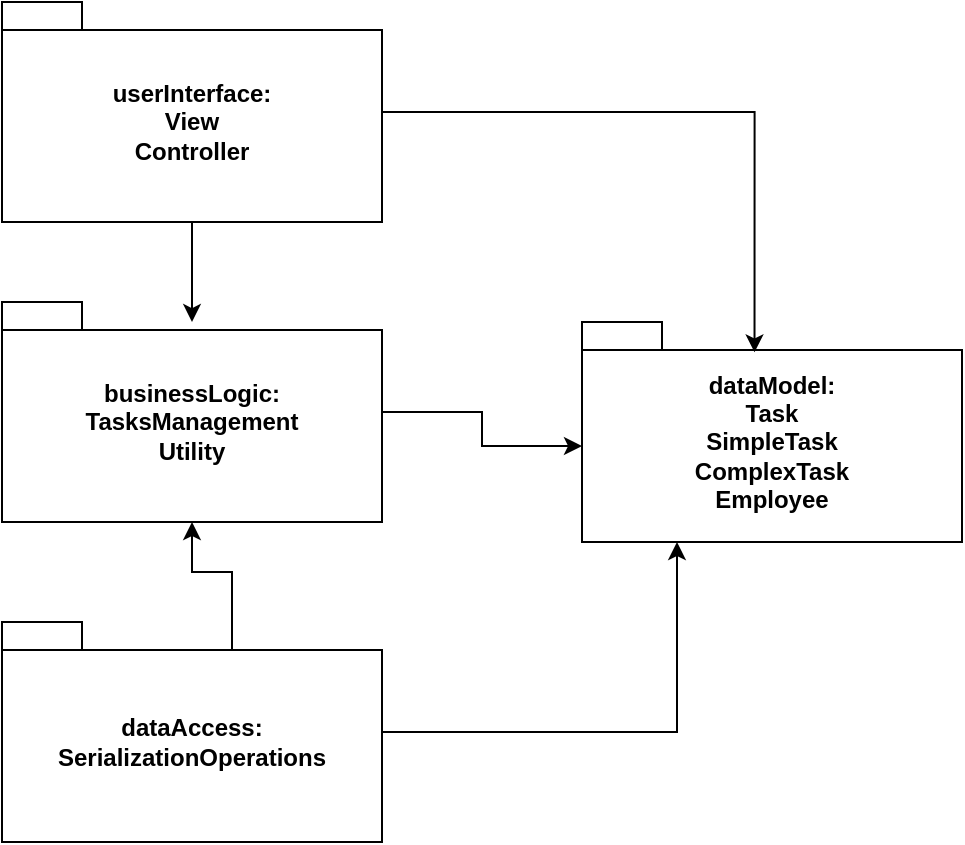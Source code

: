 <mxfile version="26.1.1">
  <diagram name="Page-1" id="PF-AA69pMLv-hCIJubcb">
    <mxGraphModel dx="996" dy="664" grid="1" gridSize="10" guides="1" tooltips="1" connect="1" arrows="1" fold="1" page="1" pageScale="1" pageWidth="850" pageHeight="1100" math="0" shadow="0">
      <root>
        <mxCell id="0" />
        <mxCell id="1" parent="0" />
        <mxCell id="a_ThqK0qFvK3HV-V5m-_-1" value="userInterface:&lt;br&gt;View&lt;br&gt;Controller" style="shape=folder;fontStyle=1;spacingTop=10;tabWidth=40;tabHeight=14;tabPosition=left;html=1;whiteSpace=wrap;" vertex="1" parent="1">
          <mxGeometry x="120" y="160" width="190" height="110" as="geometry" />
        </mxCell>
        <mxCell id="a_ThqK0qFvK3HV-V5m-_-2" value="&lt;div&gt;businessLogic:&lt;/div&gt;&lt;div&gt;TasksManagement&lt;br&gt;Utility&lt;/div&gt;" style="shape=folder;fontStyle=1;spacingTop=10;tabWidth=40;tabHeight=14;tabPosition=left;html=1;whiteSpace=wrap;" vertex="1" parent="1">
          <mxGeometry x="120" y="310" width="190" height="110" as="geometry" />
        </mxCell>
        <mxCell id="a_ThqK0qFvK3HV-V5m-_-4" style="edgeStyle=orthogonalEdgeStyle;rounded=0;orthogonalLoop=1;jettySize=auto;html=1;entryX=0.5;entryY=0.091;entryDx=0;entryDy=0;entryPerimeter=0;" edge="1" parent="1" source="a_ThqK0qFvK3HV-V5m-_-1" target="a_ThqK0qFvK3HV-V5m-_-2">
          <mxGeometry relative="1" as="geometry" />
        </mxCell>
        <mxCell id="a_ThqK0qFvK3HV-V5m-_-5" value="&lt;div&gt;dataAccess:&lt;/div&gt;&lt;div&gt;SerializationOperations&lt;/div&gt;" style="shape=folder;fontStyle=1;spacingTop=10;tabWidth=40;tabHeight=14;tabPosition=left;html=1;whiteSpace=wrap;" vertex="1" parent="1">
          <mxGeometry x="120" y="470" width="190" height="110" as="geometry" />
        </mxCell>
        <mxCell id="a_ThqK0qFvK3HV-V5m-_-7" value="dataModel:&lt;br&gt;Task&lt;br&gt;SimpleTask&lt;br&gt;ComplexTask&lt;br&gt;Employee" style="shape=folder;fontStyle=1;spacingTop=10;tabWidth=40;tabHeight=14;tabPosition=left;html=1;whiteSpace=wrap;" vertex="1" parent="1">
          <mxGeometry x="410" y="320" width="190" height="110" as="geometry" />
        </mxCell>
        <mxCell id="a_ThqK0qFvK3HV-V5m-_-8" style="edgeStyle=orthogonalEdgeStyle;rounded=0;orthogonalLoop=1;jettySize=auto;html=1;entryX=0.25;entryY=1;entryDx=0;entryDy=0;entryPerimeter=0;" edge="1" parent="1" source="a_ThqK0qFvK3HV-V5m-_-5" target="a_ThqK0qFvK3HV-V5m-_-7">
          <mxGeometry relative="1" as="geometry" />
        </mxCell>
        <mxCell id="a_ThqK0qFvK3HV-V5m-_-9" style="edgeStyle=orthogonalEdgeStyle;rounded=0;orthogonalLoop=1;jettySize=auto;html=1;entryX=0;entryY=0;entryDx=0;entryDy=62;entryPerimeter=0;" edge="1" parent="1" source="a_ThqK0qFvK3HV-V5m-_-2" target="a_ThqK0qFvK3HV-V5m-_-7">
          <mxGeometry relative="1" as="geometry" />
        </mxCell>
        <mxCell id="a_ThqK0qFvK3HV-V5m-_-10" style="edgeStyle=orthogonalEdgeStyle;rounded=0;orthogonalLoop=1;jettySize=auto;html=1;entryX=0.454;entryY=0.138;entryDx=0;entryDy=0;entryPerimeter=0;" edge="1" parent="1" source="a_ThqK0qFvK3HV-V5m-_-1" target="a_ThqK0qFvK3HV-V5m-_-7">
          <mxGeometry relative="1" as="geometry" />
        </mxCell>
        <mxCell id="a_ThqK0qFvK3HV-V5m-_-11" style="edgeStyle=orthogonalEdgeStyle;rounded=0;orthogonalLoop=1;jettySize=auto;html=1;entryX=0.5;entryY=1;entryDx=0;entryDy=0;entryPerimeter=0;exitX=0;exitY=0;exitDx=115;exitDy=14;exitPerimeter=0;" edge="1" parent="1" source="a_ThqK0qFvK3HV-V5m-_-5" target="a_ThqK0qFvK3HV-V5m-_-2">
          <mxGeometry relative="1" as="geometry" />
        </mxCell>
      </root>
    </mxGraphModel>
  </diagram>
</mxfile>

